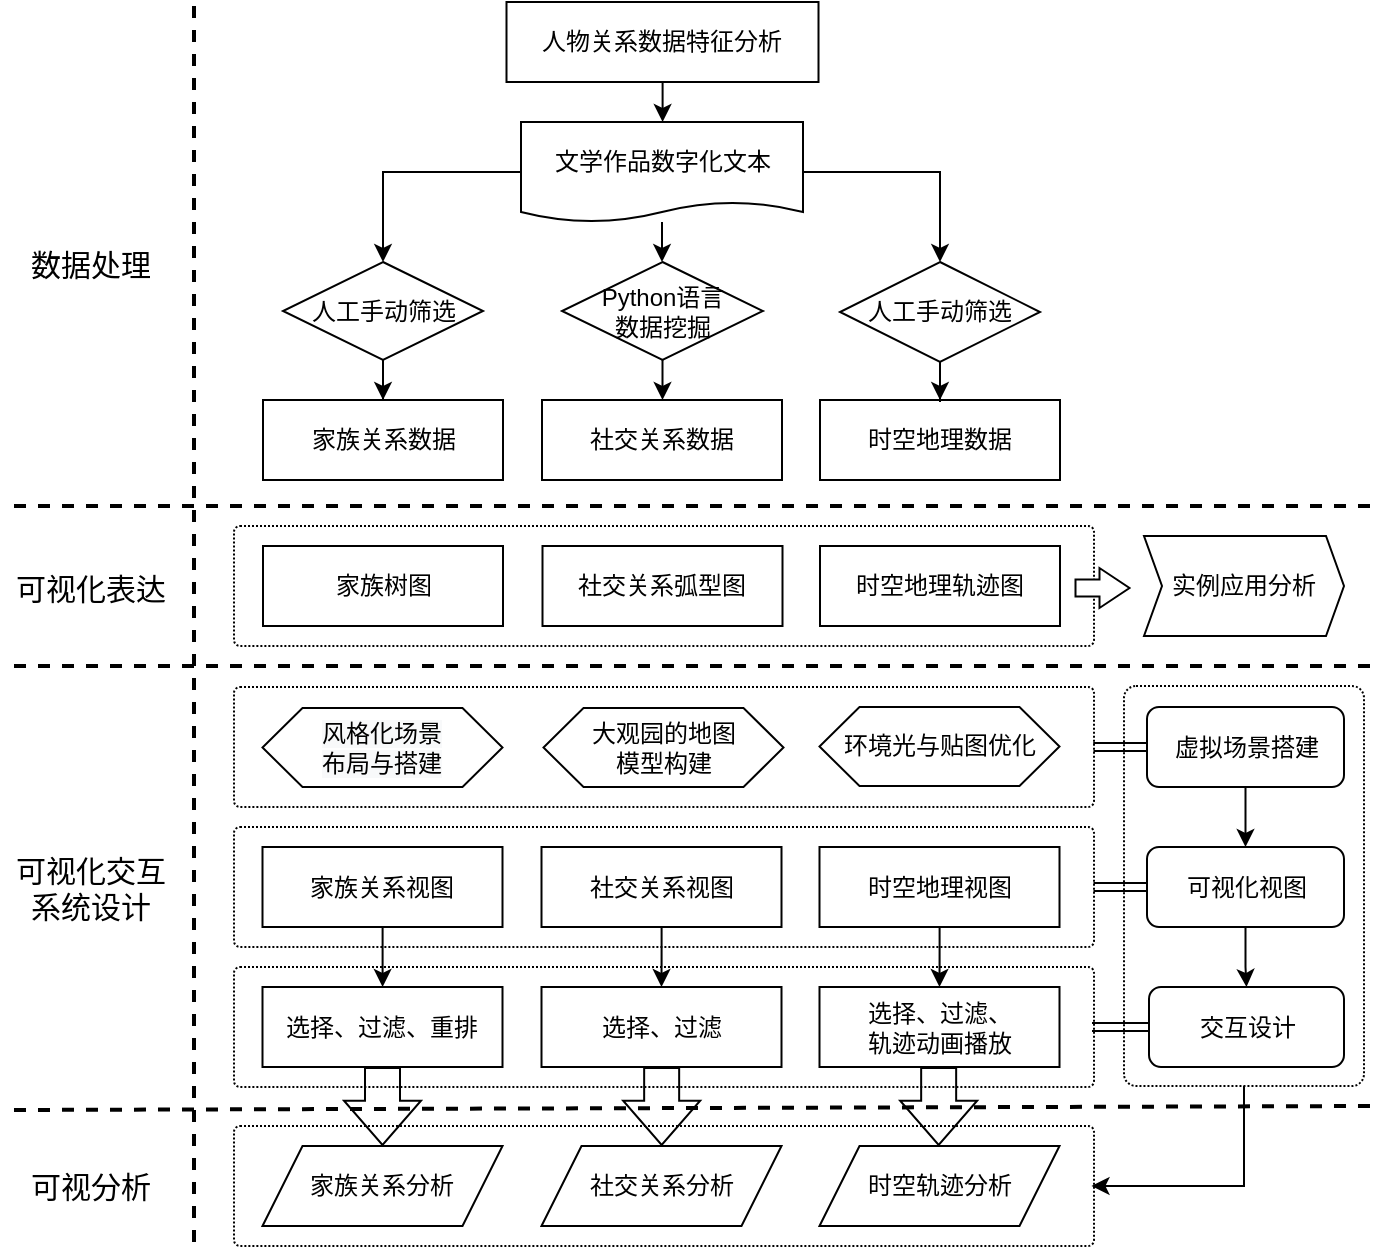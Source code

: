 <mxfile version="17.1.3" type="github">
  <diagram id="dyzcw_AZm1Z2q-wtx3s_" name="技术路线图">
    <mxGraphModel dx="865" dy="1625" grid="1" gridSize="10" guides="1" tooltips="1" connect="1" arrows="1" fold="1" page="1" pageScale="1" pageWidth="827" pageHeight="1169" math="0" shadow="0">
      <root>
        <mxCell id="0" />
        <mxCell id="1" parent="0" />
        <mxCell id="e2x3rvSMvW2sXb-gtNIR-114" value="" style="rounded=1;whiteSpace=wrap;html=1;fontSize=12;fillColor=none;dashed=1;dashPattern=1 1;arcSize=5;" vertex="1" parent="1">
          <mxGeometry x="190" y="560" width="430" height="60" as="geometry" />
        </mxCell>
        <mxCell id="e2x3rvSMvW2sXb-gtNIR-98" value="" style="rounded=1;whiteSpace=wrap;html=1;fontSize=12;fillColor=none;dashed=1;dashPattern=1 1;arcSize=5;" vertex="1" parent="1">
          <mxGeometry x="190" y="340.5" width="430" height="60" as="geometry" />
        </mxCell>
        <mxCell id="e2x3rvSMvW2sXb-gtNIR-95" value="" style="rounded=1;whiteSpace=wrap;html=1;fontSize=12;fillColor=none;dashed=1;dashPattern=1 1;arcSize=5;" vertex="1" parent="1">
          <mxGeometry x="190" y="260" width="430" height="60" as="geometry" />
        </mxCell>
        <mxCell id="e2x3rvSMvW2sXb-gtNIR-97" value="" style="rounded=1;whiteSpace=wrap;html=1;fontSize=12;fillColor=none;dashed=1;dashPattern=1 1;arcSize=5;" vertex="1" parent="1">
          <mxGeometry x="190" y="410.5" width="430" height="60" as="geometry" />
        </mxCell>
        <mxCell id="e2x3rvSMvW2sXb-gtNIR-96" value="" style="rounded=1;whiteSpace=wrap;html=1;fontSize=12;fillColor=none;dashed=1;dashPattern=1 1;arcSize=5;" vertex="1" parent="1">
          <mxGeometry x="190" y="480.5" width="430" height="60" as="geometry" />
        </mxCell>
        <mxCell id="e2x3rvSMvW2sXb-gtNIR-1" value="&lt;font style=&quot;font-size: 15px;&quot;&gt;数据处理&lt;/font&gt;" style="text;html=1;align=center;verticalAlign=middle;resizable=0;points=[];autosize=1;strokeColor=none;fillColor=none;fontSize=15;" vertex="1" parent="1">
          <mxGeometry x="78" y="119" width="80" height="20" as="geometry" />
        </mxCell>
        <mxCell id="e2x3rvSMvW2sXb-gtNIR-2" value="&lt;font style=&quot;font-size: 15px;&quot;&gt;可视化表达&lt;/font&gt;" style="text;html=1;align=center;verticalAlign=middle;resizable=0;points=[];autosize=1;strokeColor=none;fillColor=none;fontSize=15;" vertex="1" parent="1">
          <mxGeometry x="73" y="281" width="90" height="20" as="geometry" />
        </mxCell>
        <mxCell id="e2x3rvSMvW2sXb-gtNIR-3" value="&lt;font style=&quot;font-size: 15px;&quot;&gt;可视化交互&lt;br style=&quot;font-size: 15px;&quot;&gt;系统设计&lt;/font&gt;" style="text;html=1;align=center;verticalAlign=middle;resizable=0;points=[];autosize=1;strokeColor=none;fillColor=none;fontSize=15;" vertex="1" parent="1">
          <mxGeometry x="73" y="420.5" width="90" height="40" as="geometry" />
        </mxCell>
        <mxCell id="e2x3rvSMvW2sXb-gtNIR-4" value="&lt;font style=&quot;font-size: 15px;&quot;&gt;可视分析&lt;/font&gt;" style="text;html=1;align=center;verticalAlign=middle;resizable=0;points=[];autosize=1;strokeColor=none;fillColor=none;fontSize=15;" vertex="1" parent="1">
          <mxGeometry x="78" y="580" width="80" height="20" as="geometry" />
        </mxCell>
        <mxCell id="e2x3rvSMvW2sXb-gtNIR-20" style="edgeStyle=orthogonalEdgeStyle;rounded=0;orthogonalLoop=1;jettySize=auto;html=1;entryX=0.5;entryY=0;entryDx=0;entryDy=0;" edge="1" parent="1" source="e2x3rvSMvW2sXb-gtNIR-5" target="e2x3rvSMvW2sXb-gtNIR-16">
          <mxGeometry relative="1" as="geometry" />
        </mxCell>
        <mxCell id="e2x3rvSMvW2sXb-gtNIR-21" style="edgeStyle=orthogonalEdgeStyle;rounded=0;orthogonalLoop=1;jettySize=auto;html=1;entryX=0.5;entryY=0;entryDx=0;entryDy=0;" edge="1" parent="1" source="e2x3rvSMvW2sXb-gtNIR-5" target="e2x3rvSMvW2sXb-gtNIR-13">
          <mxGeometry relative="1" as="geometry" />
        </mxCell>
        <mxCell id="e2x3rvSMvW2sXb-gtNIR-22" style="edgeStyle=orthogonalEdgeStyle;rounded=0;orthogonalLoop=1;jettySize=auto;html=1;entryX=0.5;entryY=0;entryDx=0;entryDy=0;" edge="1" parent="1" source="e2x3rvSMvW2sXb-gtNIR-5" target="e2x3rvSMvW2sXb-gtNIR-17">
          <mxGeometry relative="1" as="geometry" />
        </mxCell>
        <mxCell id="e2x3rvSMvW2sXb-gtNIR-5" value="文学作品数字化文本" style="shape=document;whiteSpace=wrap;html=1;boundedLbl=1;size=0.2;" vertex="1" parent="1">
          <mxGeometry x="333.5" y="58" width="141" height="50" as="geometry" />
        </mxCell>
        <mxCell id="e2x3rvSMvW2sXb-gtNIR-9" value="社交关系数据" style="rounded=0;whiteSpace=wrap;html=1;" vertex="1" parent="1">
          <mxGeometry x="344" y="197" width="120" height="40" as="geometry" />
        </mxCell>
        <mxCell id="e2x3rvSMvW2sXb-gtNIR-10" value="家族关系数据" style="rounded=0;whiteSpace=wrap;html=1;" vertex="1" parent="1">
          <mxGeometry x="204.5" y="197" width="120" height="40" as="geometry" />
        </mxCell>
        <mxCell id="e2x3rvSMvW2sXb-gtNIR-11" value="时空地理数据" style="rounded=0;whiteSpace=wrap;html=1;" vertex="1" parent="1">
          <mxGeometry x="483" y="197" width="120" height="40" as="geometry" />
        </mxCell>
        <mxCell id="e2x3rvSMvW2sXb-gtNIR-23" value="" style="edgeStyle=orthogonalEdgeStyle;rounded=0;orthogonalLoop=1;jettySize=auto;html=1;" edge="1" parent="1" source="e2x3rvSMvW2sXb-gtNIR-13" target="e2x3rvSMvW2sXb-gtNIR-10">
          <mxGeometry relative="1" as="geometry" />
        </mxCell>
        <mxCell id="e2x3rvSMvW2sXb-gtNIR-13" value="人工手动筛选" style="rhombus;whiteSpace=wrap;html=1;" vertex="1" parent="1">
          <mxGeometry x="214.5" y="128" width="100" height="49" as="geometry" />
        </mxCell>
        <mxCell id="e2x3rvSMvW2sXb-gtNIR-24" value="" style="edgeStyle=orthogonalEdgeStyle;rounded=0;orthogonalLoop=1;jettySize=auto;html=1;" edge="1" parent="1" source="e2x3rvSMvW2sXb-gtNIR-16" target="e2x3rvSMvW2sXb-gtNIR-9">
          <mxGeometry relative="1" as="geometry" />
        </mxCell>
        <mxCell id="e2x3rvSMvW2sXb-gtNIR-16" value="Python语言&lt;br&gt;数据挖掘" style="rhombus;whiteSpace=wrap;html=1;" vertex="1" parent="1">
          <mxGeometry x="354" y="128" width="100.5" height="49" as="geometry" />
        </mxCell>
        <mxCell id="e2x3rvSMvW2sXb-gtNIR-25" value="" style="edgeStyle=orthogonalEdgeStyle;rounded=0;orthogonalLoop=1;jettySize=auto;html=1;" edge="1" parent="1" source="e2x3rvSMvW2sXb-gtNIR-17" target="e2x3rvSMvW2sXb-gtNIR-11">
          <mxGeometry relative="1" as="geometry" />
        </mxCell>
        <mxCell id="e2x3rvSMvW2sXb-gtNIR-17" value="人工手动筛选" style="rhombus;whiteSpace=wrap;html=1;" vertex="1" parent="1">
          <mxGeometry x="493" y="128" width="100" height="50" as="geometry" />
        </mxCell>
        <mxCell id="e2x3rvSMvW2sXb-gtNIR-19" style="edgeStyle=orthogonalEdgeStyle;rounded=0;orthogonalLoop=1;jettySize=auto;html=1;" edge="1" parent="1" source="e2x3rvSMvW2sXb-gtNIR-18" target="e2x3rvSMvW2sXb-gtNIR-5">
          <mxGeometry relative="1" as="geometry" />
        </mxCell>
        <mxCell id="e2x3rvSMvW2sXb-gtNIR-18" value="人物关系数据特征分析" style="rounded=0;whiteSpace=wrap;html=1;" vertex="1" parent="1">
          <mxGeometry x="326.25" y="-2" width="156" height="40" as="geometry" />
        </mxCell>
        <mxCell id="e2x3rvSMvW2sXb-gtNIR-26" value="家族树图" style="rounded=0;whiteSpace=wrap;html=1;" vertex="1" parent="1">
          <mxGeometry x="204.5" y="270" width="120" height="40" as="geometry" />
        </mxCell>
        <mxCell id="e2x3rvSMvW2sXb-gtNIR-27" value="社交关系弧型图" style="rounded=0;whiteSpace=wrap;html=1;" vertex="1" parent="1">
          <mxGeometry x="344.25" y="270" width="120" height="40" as="geometry" />
        </mxCell>
        <mxCell id="e2x3rvSMvW2sXb-gtNIR-28" value="时空地理轨迹图" style="rounded=0;whiteSpace=wrap;html=1;" vertex="1" parent="1">
          <mxGeometry x="483" y="270" width="120" height="40" as="geometry" />
        </mxCell>
        <mxCell id="e2x3rvSMvW2sXb-gtNIR-31" value="实例应用分析" style="shape=step;perimeter=stepPerimeter;whiteSpace=wrap;html=1;fixedSize=1;size=9;" vertex="1" parent="1">
          <mxGeometry x="645" y="265" width="100" height="50" as="geometry" />
        </mxCell>
        <mxCell id="e2x3rvSMvW2sXb-gtNIR-32" value="" style="endArrow=none;dashed=1;html=1;rounded=0;strokeWidth=2;" edge="1" parent="1">
          <mxGeometry width="50" height="50" relative="1" as="geometry">
            <mxPoint x="80" y="250" as="sourcePoint" />
            <mxPoint x="760" y="250" as="targetPoint" />
          </mxGeometry>
        </mxCell>
        <mxCell id="e2x3rvSMvW2sXb-gtNIR-33" value="" style="endArrow=none;dashed=1;html=1;rounded=0;strokeWidth=2;" edge="1" parent="1">
          <mxGeometry width="50" height="50" relative="1" as="geometry">
            <mxPoint x="80" y="330" as="sourcePoint" />
            <mxPoint x="760" y="330" as="targetPoint" />
          </mxGeometry>
        </mxCell>
        <mxCell id="e2x3rvSMvW2sXb-gtNIR-34" value="" style="html=1;shadow=0;dashed=0;align=center;verticalAlign=middle;shape=mxgraph.arrows2.arrow;dy=0.58;dx=15;notch=0;" vertex="1" parent="1">
          <mxGeometry x="610.75" y="281" width="27" height="20" as="geometry" />
        </mxCell>
        <mxCell id="e2x3rvSMvW2sXb-gtNIR-45" value="" style="endArrow=none;dashed=1;html=1;rounded=0;strokeWidth=2;" edge="1" parent="1">
          <mxGeometry width="50" height="50" relative="1" as="geometry">
            <mxPoint x="170" as="sourcePoint" />
            <mxPoint x="170" y="620" as="targetPoint" />
          </mxGeometry>
        </mxCell>
        <mxCell id="e2x3rvSMvW2sXb-gtNIR-75" value="" style="edgeStyle=orthogonalEdgeStyle;rounded=0;orthogonalLoop=1;jettySize=auto;html=1;fontSize=12;strokeWidth=1;" edge="1" parent="1" source="e2x3rvSMvW2sXb-gtNIR-50" target="e2x3rvSMvW2sXb-gtNIR-74">
          <mxGeometry relative="1" as="geometry" />
        </mxCell>
        <mxCell id="e2x3rvSMvW2sXb-gtNIR-100" style="edgeStyle=orthogonalEdgeStyle;rounded=0;orthogonalLoop=1;jettySize=auto;html=1;fontSize=12;strokeWidth=1;dashed=1;dashPattern=1 2;shape=link;" edge="1" parent="1" source="e2x3rvSMvW2sXb-gtNIR-50">
          <mxGeometry relative="1" as="geometry">
            <mxPoint x="619.75" y="370.5" as="targetPoint" />
          </mxGeometry>
        </mxCell>
        <mxCell id="e2x3rvSMvW2sXb-gtNIR-104" value="" style="edgeStyle=orthogonalEdgeStyle;shape=link;rounded=0;orthogonalLoop=1;jettySize=auto;html=1;fontSize=12;strokeWidth=1;" edge="1" parent="1" source="e2x3rvSMvW2sXb-gtNIR-50">
          <mxGeometry relative="1" as="geometry">
            <mxPoint x="619.75" y="370.5" as="targetPoint" />
          </mxGeometry>
        </mxCell>
        <mxCell id="e2x3rvSMvW2sXb-gtNIR-50" value="虚拟场景搭建" style="rounded=1;whiteSpace=wrap;html=1;fontSize=12;" vertex="1" parent="1">
          <mxGeometry x="646.5" y="350.5" width="98.5" height="40" as="geometry" />
        </mxCell>
        <mxCell id="e2x3rvSMvW2sXb-gtNIR-105" style="edgeStyle=orthogonalEdgeStyle;rounded=0;orthogonalLoop=1;jettySize=auto;html=1;fontSize=12;strokeWidth=1;" edge="1" parent="1" source="e2x3rvSMvW2sXb-gtNIR-66" target="e2x3rvSMvW2sXb-gtNIR-86">
          <mxGeometry relative="1" as="geometry" />
        </mxCell>
        <mxCell id="e2x3rvSMvW2sXb-gtNIR-66" value="家族关系视图" style="rounded=0;whiteSpace=wrap;html=1;" vertex="1" parent="1">
          <mxGeometry x="204.25" y="420.5" width="120" height="40" as="geometry" />
        </mxCell>
        <mxCell id="e2x3rvSMvW2sXb-gtNIR-106" style="edgeStyle=orthogonalEdgeStyle;rounded=0;orthogonalLoop=1;jettySize=auto;html=1;entryX=0.5;entryY=0;entryDx=0;entryDy=0;fontSize=12;strokeWidth=1;" edge="1" parent="1" source="e2x3rvSMvW2sXb-gtNIR-67" target="e2x3rvSMvW2sXb-gtNIR-87">
          <mxGeometry relative="1" as="geometry" />
        </mxCell>
        <mxCell id="e2x3rvSMvW2sXb-gtNIR-67" value="社交关系视图" style="rounded=0;whiteSpace=wrap;html=1;" vertex="1" parent="1">
          <mxGeometry x="343.75" y="420.5" width="120" height="40" as="geometry" />
        </mxCell>
        <mxCell id="e2x3rvSMvW2sXb-gtNIR-107" style="edgeStyle=orthogonalEdgeStyle;rounded=0;orthogonalLoop=1;jettySize=auto;html=1;entryX=0.5;entryY=0;entryDx=0;entryDy=0;fontSize=12;strokeWidth=1;" edge="1" parent="1" source="e2x3rvSMvW2sXb-gtNIR-68" target="e2x3rvSMvW2sXb-gtNIR-88">
          <mxGeometry relative="1" as="geometry" />
        </mxCell>
        <mxCell id="e2x3rvSMvW2sXb-gtNIR-68" value="时空地理视图" style="rounded=0;whiteSpace=wrap;html=1;" vertex="1" parent="1">
          <mxGeometry x="482.75" y="420.5" width="120" height="40" as="geometry" />
        </mxCell>
        <mxCell id="e2x3rvSMvW2sXb-gtNIR-101" style="edgeStyle=orthogonalEdgeStyle;rounded=0;orthogonalLoop=1;jettySize=auto;html=1;fontSize=12;strokeWidth=1;shape=link;" edge="1" parent="1" source="e2x3rvSMvW2sXb-gtNIR-74">
          <mxGeometry relative="1" as="geometry">
            <mxPoint x="619.75" y="440.5" as="targetPoint" />
          </mxGeometry>
        </mxCell>
        <mxCell id="e2x3rvSMvW2sXb-gtNIR-108" style="edgeStyle=orthogonalEdgeStyle;rounded=0;orthogonalLoop=1;jettySize=auto;html=1;fontSize=12;strokeWidth=1;" edge="1" parent="1" source="e2x3rvSMvW2sXb-gtNIR-74" target="e2x3rvSMvW2sXb-gtNIR-94">
          <mxGeometry relative="1" as="geometry" />
        </mxCell>
        <mxCell id="e2x3rvSMvW2sXb-gtNIR-74" value="可视化视图" style="rounded=1;whiteSpace=wrap;html=1;fontSize=12;" vertex="1" parent="1">
          <mxGeometry x="646.5" y="420.5" width="98.5" height="40" as="geometry" />
        </mxCell>
        <mxCell id="e2x3rvSMvW2sXb-gtNIR-86" value="选择、过滤、重排" style="rounded=0;whiteSpace=wrap;html=1;" vertex="1" parent="1">
          <mxGeometry x="204.25" y="490.5" width="120" height="40" as="geometry" />
        </mxCell>
        <mxCell id="e2x3rvSMvW2sXb-gtNIR-87" value="选择、过滤" style="rounded=0;whiteSpace=wrap;html=1;" vertex="1" parent="1">
          <mxGeometry x="343.75" y="490.5" width="120" height="40" as="geometry" />
        </mxCell>
        <mxCell id="e2x3rvSMvW2sXb-gtNIR-88" value="选择、过滤、&lt;br&gt;轨迹动画播放" style="rounded=0;whiteSpace=wrap;html=1;" vertex="1" parent="1">
          <mxGeometry x="482.75" y="490.5" width="120" height="40" as="geometry" />
        </mxCell>
        <mxCell id="e2x3rvSMvW2sXb-gtNIR-102" style="edgeStyle=orthogonalEdgeStyle;rounded=0;orthogonalLoop=1;jettySize=auto;html=1;fontSize=12;strokeWidth=1;shape=link;" edge="1" parent="1" source="e2x3rvSMvW2sXb-gtNIR-94">
          <mxGeometry relative="1" as="geometry">
            <mxPoint x="619" y="510.5" as="targetPoint" />
          </mxGeometry>
        </mxCell>
        <mxCell id="e2x3rvSMvW2sXb-gtNIR-94" value="交互设计" style="rounded=1;whiteSpace=wrap;html=1;fontSize=12;" vertex="1" parent="1">
          <mxGeometry x="647.5" y="490.5" width="97.5" height="40" as="geometry" />
        </mxCell>
        <mxCell id="e2x3rvSMvW2sXb-gtNIR-109" value="" style="endArrow=none;dashed=1;html=1;rounded=0;strokeWidth=2;" edge="1" parent="1">
          <mxGeometry width="50" height="50" relative="1" as="geometry">
            <mxPoint x="80" y="552" as="sourcePoint" />
            <mxPoint x="760" y="550" as="targetPoint" />
          </mxGeometry>
        </mxCell>
        <mxCell id="e2x3rvSMvW2sXb-gtNIR-115" style="edgeStyle=orthogonalEdgeStyle;rounded=0;orthogonalLoop=1;jettySize=auto;html=1;entryX=1;entryY=0.5;entryDx=0;entryDy=0;fontSize=12;strokeWidth=1;" edge="1" parent="1" source="e2x3rvSMvW2sXb-gtNIR-110">
          <mxGeometry relative="1" as="geometry">
            <mxPoint x="618.75" y="590" as="targetPoint" />
            <Array as="points">
              <mxPoint x="695" y="590" />
            </Array>
          </mxGeometry>
        </mxCell>
        <mxCell id="e2x3rvSMvW2sXb-gtNIR-110" value="" style="rounded=1;whiteSpace=wrap;html=1;fontSize=12;fillColor=none;dashed=1;dashPattern=1 1;arcSize=5;" vertex="1" parent="1">
          <mxGeometry x="635" y="340" width="120" height="200" as="geometry" />
        </mxCell>
        <mxCell id="e2x3rvSMvW2sXb-gtNIR-111" value="家族关系分析" style="shape=parallelogram;perimeter=parallelogramPerimeter;whiteSpace=wrap;html=1;fixedSize=1;fontSize=12;fillColor=none;" vertex="1" parent="1">
          <mxGeometry x="204.25" y="570" width="120" height="40" as="geometry" />
        </mxCell>
        <mxCell id="e2x3rvSMvW2sXb-gtNIR-112" value="时空轨迹分析" style="shape=parallelogram;perimeter=parallelogramPerimeter;whiteSpace=wrap;html=1;fixedSize=1;fontSize=12;fillColor=none;" vertex="1" parent="1">
          <mxGeometry x="482.75" y="570" width="120" height="40" as="geometry" />
        </mxCell>
        <mxCell id="e2x3rvSMvW2sXb-gtNIR-113" value="社交关系分析" style="shape=parallelogram;perimeter=parallelogramPerimeter;whiteSpace=wrap;html=1;fixedSize=1;fontSize=12;fillColor=none;" vertex="1" parent="1">
          <mxGeometry x="343.75" y="570" width="120" height="40" as="geometry" />
        </mxCell>
        <mxCell id="e2x3rvSMvW2sXb-gtNIR-116" value="" style="shape=flexArrow;endArrow=classic;html=1;rounded=0;fontSize=12;strokeWidth=1;exitX=0.5;exitY=1;exitDx=0;exitDy=0;entryX=0.5;entryY=0;entryDx=0;entryDy=0;width=17.5;endSize=7.058;" edge="1" parent="1" source="e2x3rvSMvW2sXb-gtNIR-86" target="e2x3rvSMvW2sXb-gtNIR-111">
          <mxGeometry width="50" height="50" relative="1" as="geometry">
            <mxPoint x="410" y="520" as="sourcePoint" />
            <mxPoint x="460" y="470" as="targetPoint" />
          </mxGeometry>
        </mxCell>
        <mxCell id="e2x3rvSMvW2sXb-gtNIR-117" value="" style="shape=flexArrow;endArrow=classic;html=1;rounded=0;fontSize=12;strokeWidth=1;exitX=0.5;exitY=1;exitDx=0;exitDy=0;entryX=0.5;entryY=0;entryDx=0;entryDy=0;width=17.5;endSize=7.058;" edge="1" parent="1">
          <mxGeometry width="50" height="50" relative="1" as="geometry">
            <mxPoint x="403.83" y="530.5" as="sourcePoint" />
            <mxPoint x="403.83" y="570" as="targetPoint" />
          </mxGeometry>
        </mxCell>
        <mxCell id="e2x3rvSMvW2sXb-gtNIR-118" value="" style="shape=flexArrow;endArrow=classic;html=1;rounded=0;fontSize=12;strokeWidth=1;exitX=0.5;exitY=1;exitDx=0;exitDy=0;entryX=0.5;entryY=0;entryDx=0;entryDy=0;width=17.5;endSize=7.058;" edge="1" parent="1">
          <mxGeometry width="50" height="50" relative="1" as="geometry">
            <mxPoint x="542.33" y="530.5" as="sourcePoint" />
            <mxPoint x="542.33" y="570" as="targetPoint" />
          </mxGeometry>
        </mxCell>
        <mxCell id="e2x3rvSMvW2sXb-gtNIR-119" value="&#xa;&#xa;&lt;span style=&quot;color: rgb(0, 0, 0); font-family: helvetica; font-size: 12px; font-style: normal; font-weight: 400; letter-spacing: normal; text-align: center; text-indent: 0px; text-transform: none; word-spacing: 0px; background-color: rgb(248, 249, 250); display: inline; float: none;&quot;&gt;风格化场景&lt;/span&gt;&lt;br style=&quot;color: rgb(0, 0, 0); font-family: helvetica; font-size: 12px; font-style: normal; font-weight: 400; letter-spacing: normal; text-align: center; text-indent: 0px; text-transform: none; word-spacing: 0px; background-color: rgb(248, 249, 250);&quot;&gt;&lt;span style=&quot;color: rgb(0, 0, 0); font-family: helvetica; font-size: 12px; font-style: normal; font-weight: 400; letter-spacing: normal; text-align: center; text-indent: 0px; text-transform: none; word-spacing: 0px; background-color: rgb(248, 249, 250); display: inline; float: none;&quot;&gt;布局与搭建&lt;/span&gt;&#xa;&#xa;" style="shape=hexagon;perimeter=hexagonPerimeter2;whiteSpace=wrap;html=1;fixedSize=1;fontSize=12;fillColor=none;" vertex="1" parent="1">
          <mxGeometry x="204.25" y="351" width="120" height="39.5" as="geometry" />
        </mxCell>
        <mxCell id="e2x3rvSMvW2sXb-gtNIR-120" value="环境光与贴图优化" style="shape=hexagon;perimeter=hexagonPerimeter2;whiteSpace=wrap;html=1;fixedSize=1;fontSize=12;fillColor=none;" vertex="1" parent="1">
          <mxGeometry x="482.75" y="350.5" width="120" height="39.5" as="geometry" />
        </mxCell>
        <mxCell id="e2x3rvSMvW2sXb-gtNIR-121" value="大观园的地图&lt;br&gt;模型构建" style="shape=hexagon;perimeter=hexagonPerimeter2;whiteSpace=wrap;html=1;fixedSize=1;fontSize=12;fillColor=none;" vertex="1" parent="1">
          <mxGeometry x="344.75" y="351" width="120" height="39.5" as="geometry" />
        </mxCell>
      </root>
    </mxGraphModel>
  </diagram>
</mxfile>
